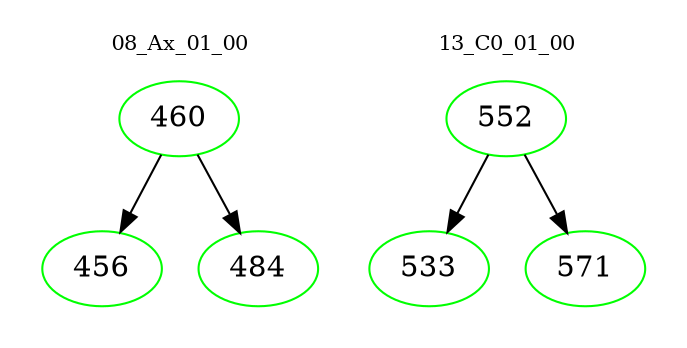 digraph{
subgraph cluster_0 {
color = white
label = "08_Ax_01_00";
fontsize=10;
T0_460 [label="460", color="green"]
T0_460 -> T0_456 [color="black"]
T0_456 [label="456", color="green"]
T0_460 -> T0_484 [color="black"]
T0_484 [label="484", color="green"]
}
subgraph cluster_1 {
color = white
label = "13_C0_01_00";
fontsize=10;
T1_552 [label="552", color="green"]
T1_552 -> T1_533 [color="black"]
T1_533 [label="533", color="green"]
T1_552 -> T1_571 [color="black"]
T1_571 [label="571", color="green"]
}
}
